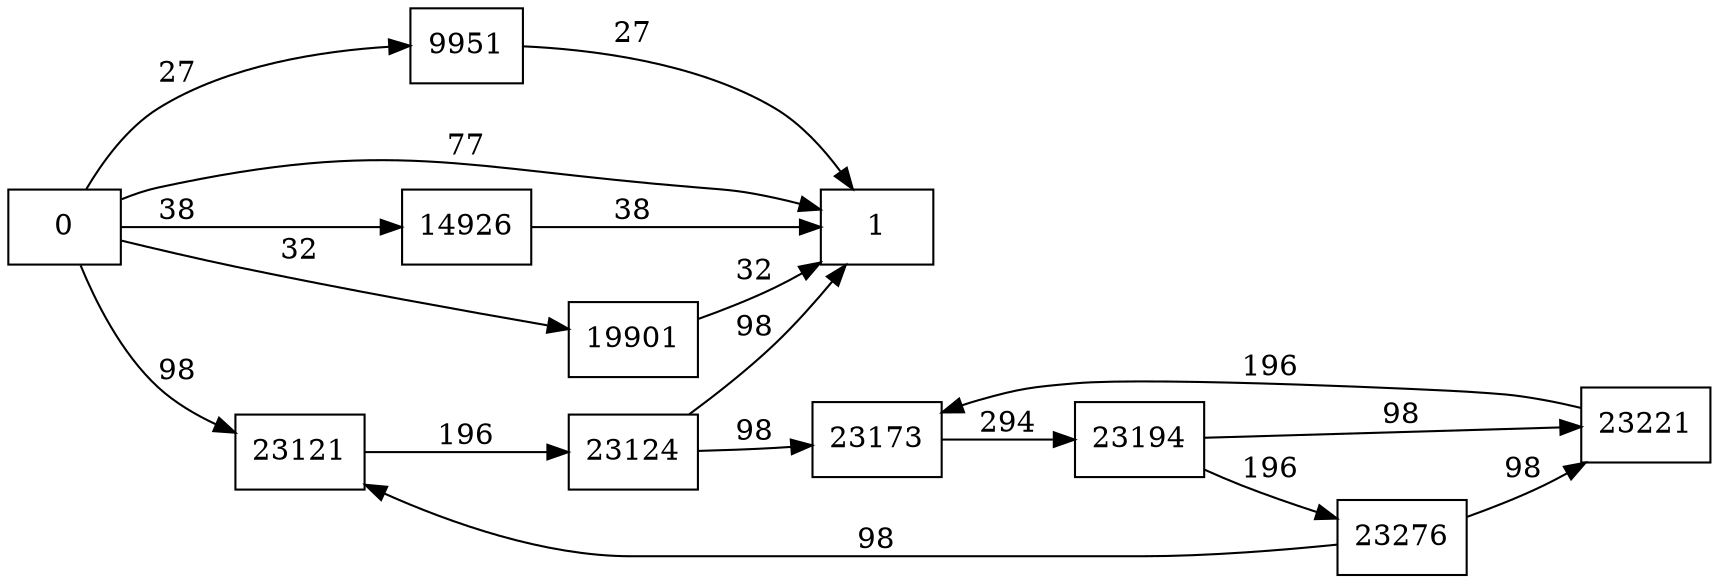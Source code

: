 digraph {
	graph [rankdir=LR]
	node [shape=rectangle]
	9951 -> 1 [label=27]
	14926 -> 1 [label=38]
	19901 -> 1 [label=32]
	23121 -> 23124 [label=196]
	23124 -> 23173 [label=98]
	23124 -> 1 [label=98]
	23173 -> 23194 [label=294]
	23194 -> 23221 [label=98]
	23194 -> 23276 [label=196]
	23221 -> 23173 [label=196]
	23276 -> 23221 [label=98]
	23276 -> 23121 [label=98]
	0 -> 1 [label=77]
	0 -> 9951 [label=27]
	0 -> 14926 [label=38]
	0 -> 19901 [label=32]
	0 -> 23121 [label=98]
}

